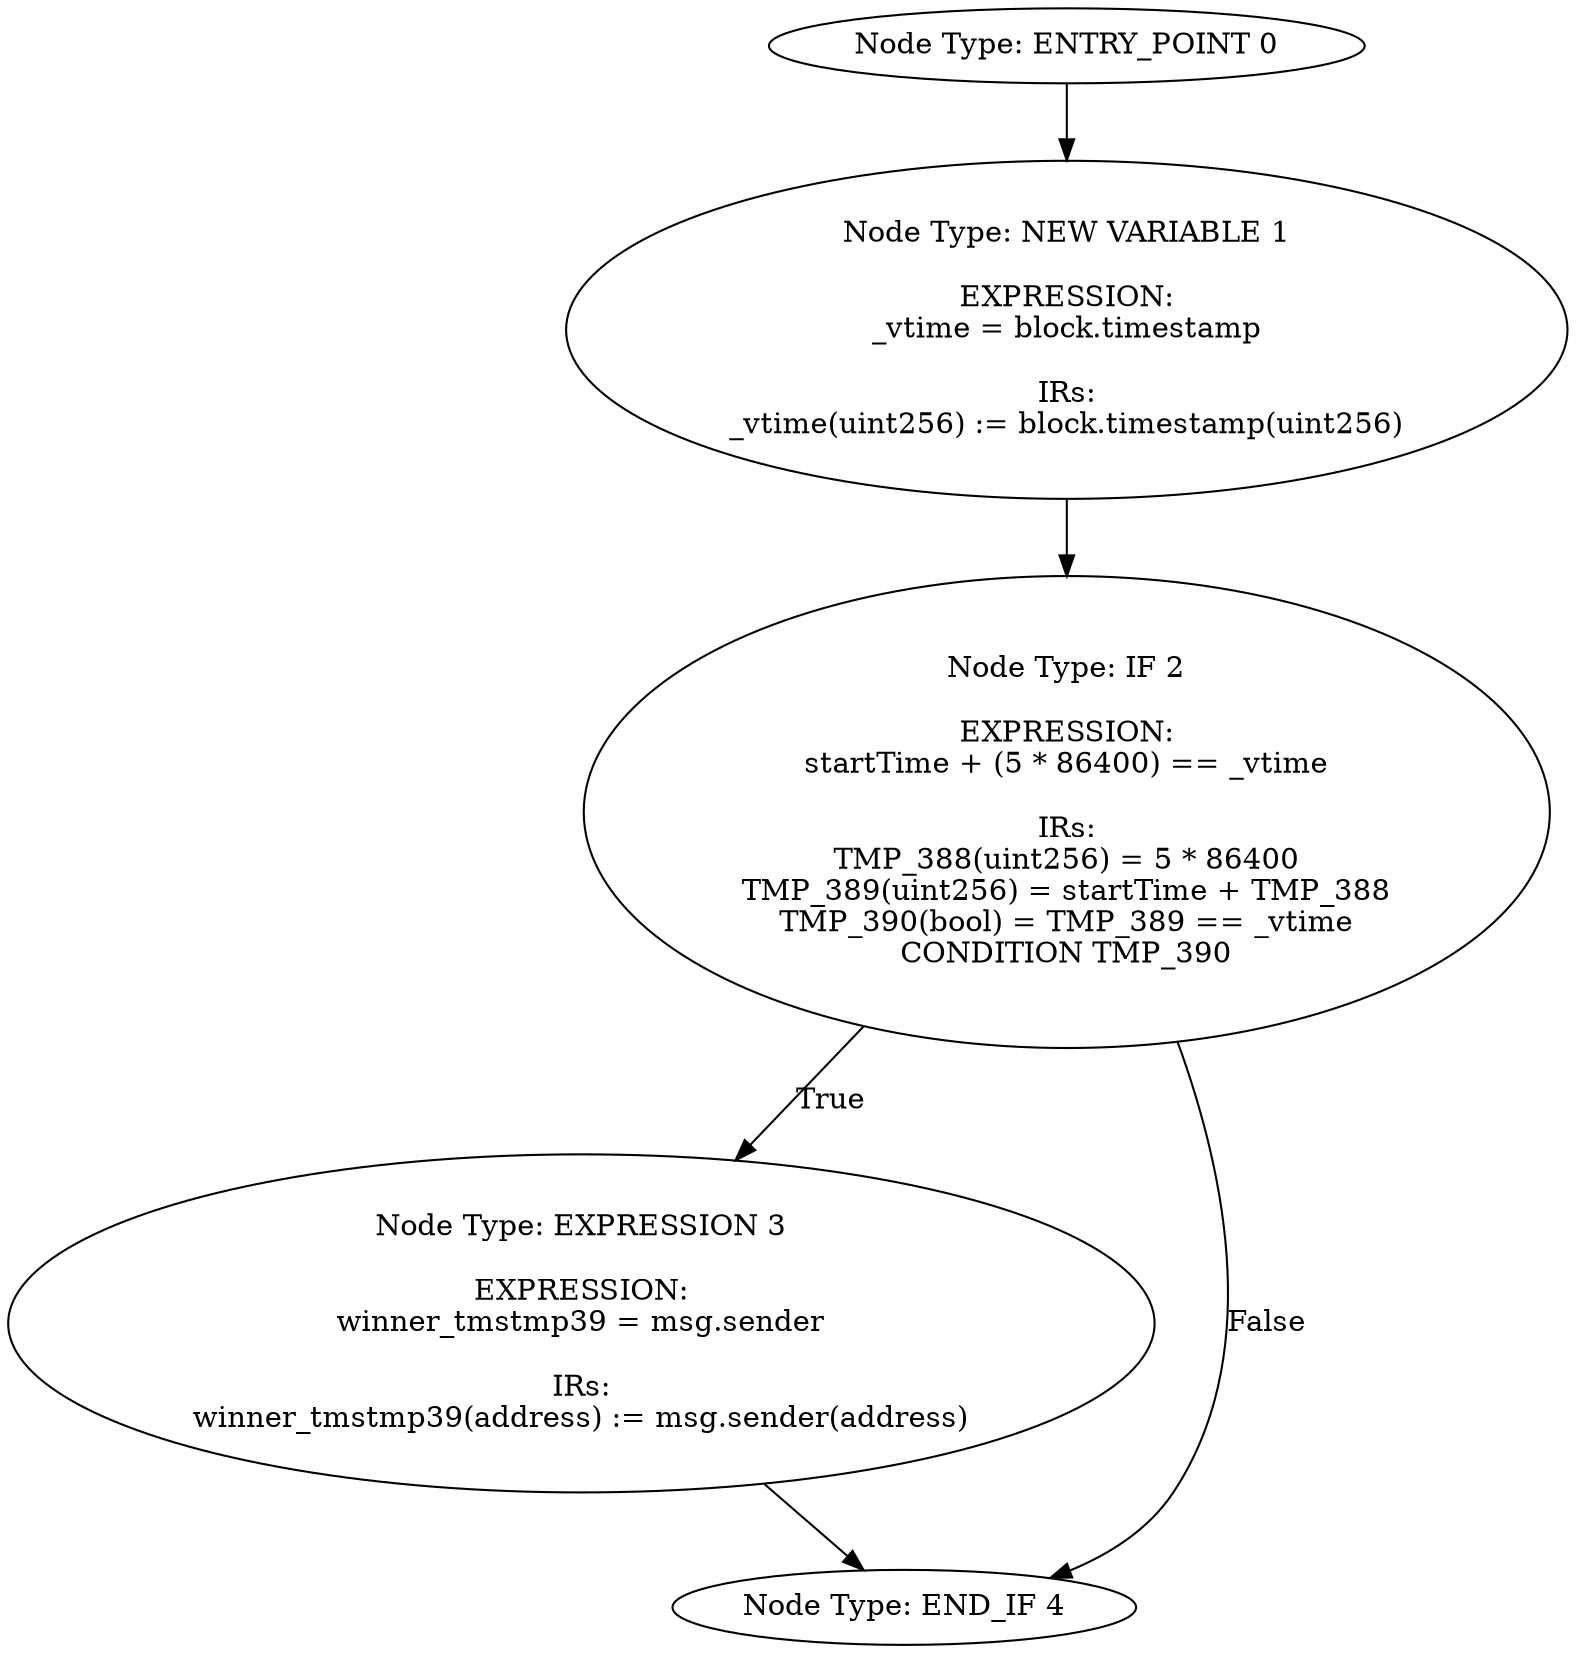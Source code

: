 digraph{
0[label="Node Type: ENTRY_POINT 0
"];
0->1;
1[label="Node Type: NEW VARIABLE 1

EXPRESSION:
_vtime = block.timestamp

IRs:
_vtime(uint256) := block.timestamp(uint256)"];
1->2;
2[label="Node Type: IF 2

EXPRESSION:
startTime + (5 * 86400) == _vtime

IRs:
TMP_388(uint256) = 5 * 86400
TMP_389(uint256) = startTime + TMP_388
TMP_390(bool) = TMP_389 == _vtime
CONDITION TMP_390"];
2->3[label="True"];
2->4[label="False"];
3[label="Node Type: EXPRESSION 3

EXPRESSION:
winner_tmstmp39 = msg.sender

IRs:
winner_tmstmp39(address) := msg.sender(address)"];
3->4;
4[label="Node Type: END_IF 4
"];
}
